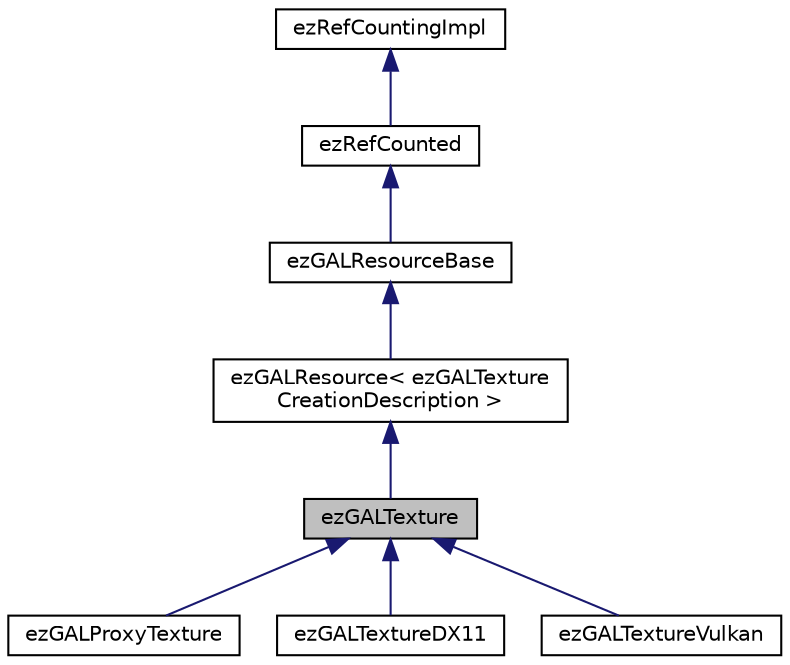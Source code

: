 digraph "ezGALTexture"
{
 // LATEX_PDF_SIZE
  edge [fontname="Helvetica",fontsize="10",labelfontname="Helvetica",labelfontsize="10"];
  node [fontname="Helvetica",fontsize="10",shape=record];
  Node1 [label="ezGALTexture",height=0.2,width=0.4,color="black", fillcolor="grey75", style="filled", fontcolor="black",tooltip=" "];
  Node2 -> Node1 [dir="back",color="midnightblue",fontsize="10",style="solid",fontname="Helvetica"];
  Node2 [label="ezGALResource\< ezGALTexture\lCreationDescription \>",height=0.2,width=0.4,color="black", fillcolor="white", style="filled",URL="$dd/dab/classez_g_a_l_resource.htm",tooltip=" "];
  Node3 -> Node2 [dir="back",color="midnightblue",fontsize="10",style="solid",fontname="Helvetica"];
  Node3 [label="ezGALResourceBase",height=0.2,width=0.4,color="black", fillcolor="white", style="filled",URL="$da/d70/classez_g_a_l_resource_base.htm",tooltip=" "];
  Node4 -> Node3 [dir="back",color="midnightblue",fontsize="10",style="solid",fontname="Helvetica"];
  Node4 [label="ezRefCounted",height=0.2,width=0.4,color="black", fillcolor="white", style="filled",URL="$d2/d70/classez_ref_counted.htm",tooltip="Base class for reference counted objects."];
  Node5 -> Node4 [dir="back",color="midnightblue",fontsize="10",style="solid",fontname="Helvetica"];
  Node5 [label="ezRefCountingImpl",height=0.2,width=0.4,color="black", fillcolor="white", style="filled",URL="$d9/d13/classez_ref_counting_impl.htm",tooltip=" "];
  Node1 -> Node6 [dir="back",color="midnightblue",fontsize="10",style="solid",fontname="Helvetica"];
  Node6 [label="ezGALProxyTexture",height=0.2,width=0.4,color="black", fillcolor="white", style="filled",URL="$dd/d56/classez_g_a_l_proxy_texture.htm",tooltip=" "];
  Node1 -> Node7 [dir="back",color="midnightblue",fontsize="10",style="solid",fontname="Helvetica"];
  Node7 [label="ezGALTextureDX11",height=0.2,width=0.4,color="black", fillcolor="white", style="filled",URL="$d5/dca/classez_g_a_l_texture_d_x11.htm",tooltip=" "];
  Node1 -> Node8 [dir="back",color="midnightblue",fontsize="10",style="solid",fontname="Helvetica"];
  Node8 [label="ezGALTextureVulkan",height=0.2,width=0.4,color="black", fillcolor="white", style="filled",URL="$d9/d0a/classez_g_a_l_texture_vulkan.htm",tooltip=" "];
}
